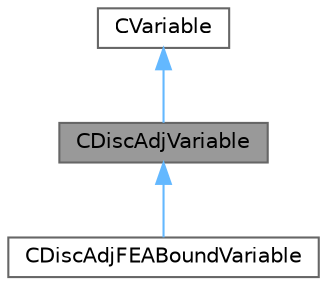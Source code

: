 digraph "CDiscAdjVariable"
{
 // LATEX_PDF_SIZE
  bgcolor="transparent";
  edge [fontname=Helvetica,fontsize=10,labelfontname=Helvetica,labelfontsize=10];
  node [fontname=Helvetica,fontsize=10,shape=box,height=0.2,width=0.4];
  Node1 [id="Node000001",label="CDiscAdjVariable",height=0.2,width=0.4,color="gray40", fillcolor="grey60", style="filled", fontcolor="black",tooltip="Main class for defining the variables of the adjoint solver."];
  Node2 -> Node1 [id="edge1_Node000001_Node000002",dir="back",color="steelblue1",style="solid",tooltip=" "];
  Node2 [id="Node000002",label="CVariable",height=0.2,width=0.4,color="gray40", fillcolor="white", style="filled",URL="$classCVariable.html",tooltip="Main class for defining the variables."];
  Node1 -> Node3 [id="edge2_Node000001_Node000003",dir="back",color="steelblue1",style="solid",tooltip=" "];
  Node3 [id="Node000003",label="CDiscAdjFEABoundVariable",height=0.2,width=0.4,color="gray40", fillcolor="white", style="filled",URL="$classCDiscAdjFEABoundVariable.html",tooltip="Main class for defining the variables on the FEA boundaries for adjoint applications."];
}
